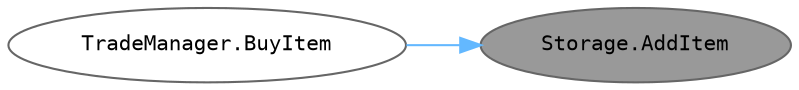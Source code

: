 digraph "Storage.AddItem"
{
 // INTERACTIVE_SVG=YES
 // LATEX_PDF_SIZE
  bgcolor="transparent";
  edge [fontname=Helvetica,fontsize=10,labelfontname=Helvetica,labelfontsize=10];
  node [fontname=Helvetica,fontsize=10,fontname=Consolas fontsize=10 style=filled height=0.2 width=0.4 margin=0.1];
  rankdir="RL";
  Node1 [id="Node000001",label="Storage.AddItem",height=0.2,width=0.4,color="gray40", fillcolor="grey60", style="filled", fontcolor="black",tooltip="창고에 아이템을 추가합니다. 이미 저장된 아이템의 경우, 총 수량이 maxStackAmount를 넘지 않는지 확인합니다."];
  Node1 -> Node2 [id="edge1_Node000001_Node000002",dir="back",color="steelblue1",style="solid",tooltip=" "];
  Node2 [id="Node000002",label="TradeManager.BuyItem",height=0.2,width=0.4,color="grey40", fillcolor="white", style="filled",URL="$class_trade_manager.html#a539ec72e8f406214e1424e963641c9ca",tooltip="지정된 아이템을 구매하는 메서드입니다. 구매가 가능하면 아이템을 창고에 추가하고, 플레이어의 COMA를 차감합니다."];
}
